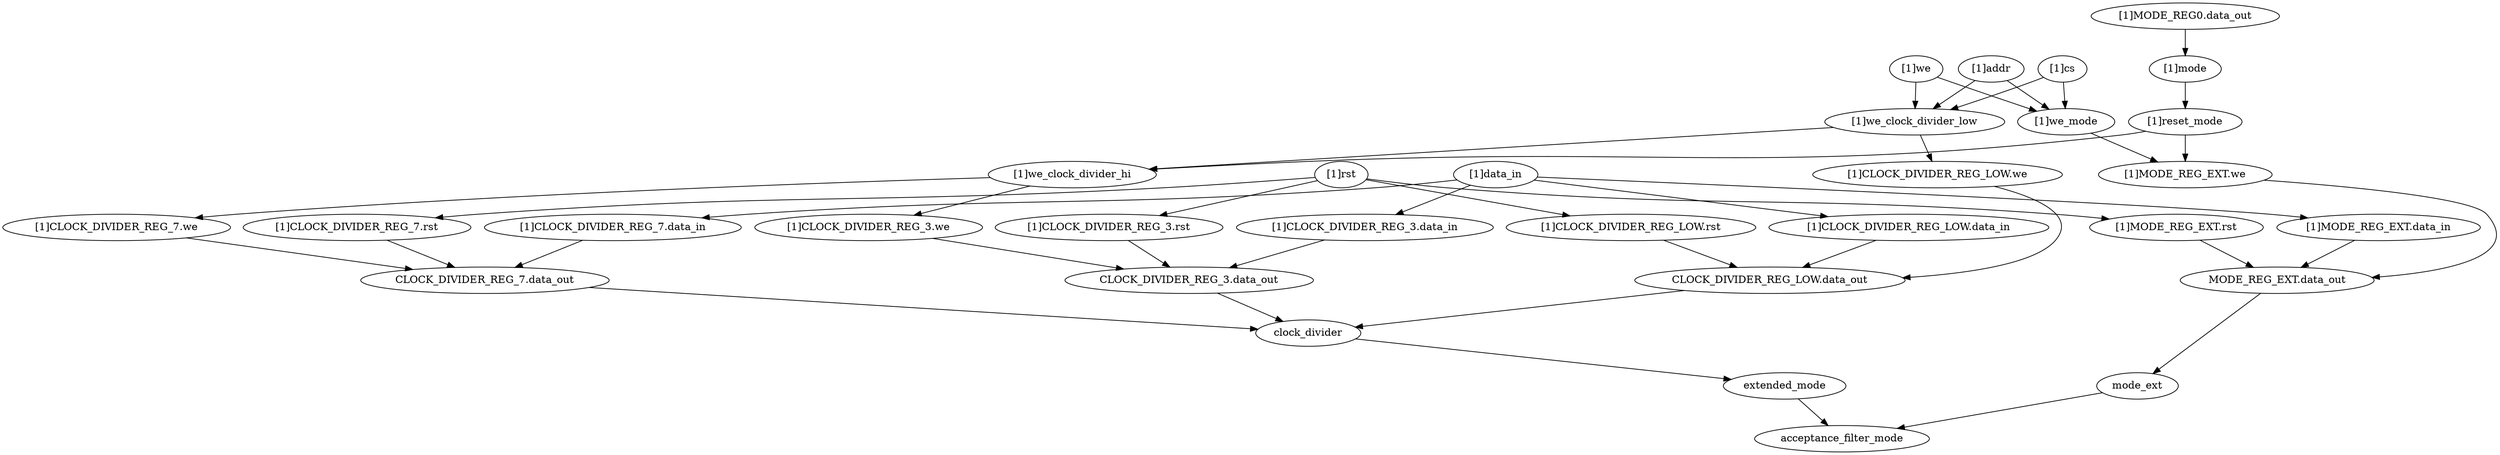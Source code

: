 strict digraph "" {
	"[1]rst"	 [complexity=6,
		importance=0.0445249140384,
		rank=0.0074208190064];
	"[1]CLOCK_DIVIDER_REG_LOW.rst"	 [complexity=6,
		importance=0.0424687983985,
		rank=0.00707813306641];
	"[1]rst" -> "[1]CLOCK_DIVIDER_REG_LOW.rst";
	"[1]CLOCK_DIVIDER_REG_7.rst"	 [complexity=6,
		importance=0.0425824769854,
		rank=0.00709707949757];
	"[1]rst" -> "[1]CLOCK_DIVIDER_REG_7.rst";
	"[1]MODE_REG_EXT.rst"	 [complexity=4,
		importance=0.0260564198641,
		rank=0.00651410496603];
	"[1]rst" -> "[1]MODE_REG_EXT.rst";
	"[1]CLOCK_DIVIDER_REG_3.rst"	 [complexity=6,
		importance=0.0425824769854,
		rank=0.00709707949757];
	"[1]rst" -> "[1]CLOCK_DIVIDER_REG_3.rst";
	"[1]cs"	 [complexity=13,
		importance=0.029302681926,
		rank=0.00225405245585];
	"[1]we_clock_divider_low"	 [complexity=9,
		importance=0.0273602448731,
		rank=0.00304002720812];
	"[1]cs" -> "[1]we_clock_divider_low";
	"[1]we_mode"	 [complexity=4,
		importance=0.0163690417398,
		rank=0.00409226043496];
	"[1]cs" -> "[1]we_mode";
	mode_ext	 [complexity=3,
		importance=0.00699061598845,
		rank=0.00233020532948];
	acceptance_filter_mode	 [complexity=0,
		importance=0.00251957811237,
		rank=0.0];
	mode_ext -> acceptance_filter_mode;
	"[1]CLOCK_DIVIDER_REG_3.we"	 [complexity=6,
		importance=0.0228717600496,
		rank=0.00381196000826];
	"CLOCK_DIVIDER_REG_3.data_out"	 [complexity=5,
		importance=0.0203116492719,
		rank=0.00406232985437];
	"[1]CLOCK_DIVIDER_REG_3.we" -> "CLOCK_DIVIDER_REG_3.data_out";
	"[1]CLOCK_DIVIDER_REG_LOW.we"	 [complexity=6,
		importance=0.0227014384159,
		rank=0.00378357306932];
	"CLOCK_DIVIDER_REG_LOW.data_out"	 [complexity=5,
		importance=0.0202548099784,
		rank=0.00405096199568];
	"[1]CLOCK_DIVIDER_REG_LOW.we" -> "CLOCK_DIVIDER_REG_LOW.data_out";
	"[1]MODE_REG_EXT.we"	 [complexity=4,
		importance=0.0143518219835,
		rank=0.00358795549587];
	"MODE_REG_EXT.data_out"	 [complexity=3,
		importance=0.0120486207112,
		rank=0.00401620690374];
	"[1]MODE_REG_EXT.we" -> "MODE_REG_EXT.data_out";
	"[1]CLOCK_DIVIDER_REG_LOW.rst" -> "CLOCK_DIVIDER_REG_LOW.data_out";
	"[1]we"	 [complexity=13,
		importance=0.029302681926,
		rank=0.00225405245585];
	"[1]we" -> "[1]we_clock_divider_low";
	"[1]we" -> "[1]we_mode";
	"[1]reset_mode"	 [complexity=9,
		importance=0.0281516711355,
		rank=0.0031279634595];
	"[1]reset_mode" -> "[1]MODE_REG_EXT.we";
	"[1]we_clock_divider_hi"	 [complexity=6,
		importance=0.0253430251167,
		rank=0.00422383751945];
	"[1]reset_mode" -> "[1]we_clock_divider_hi";
	"[1]MODE_REG0.data_out"	 [complexity=11,
		importance=0.0398471502675,
		rank=0.00362246820614];
	"[1]mode"	 [complexity=11,
		importance=0.0333450574451,
		rank=0.00303136885865];
	"[1]MODE_REG0.data_out" -> "[1]mode";
	"[1]mode" -> "[1]reset_mode";
	"MODE_REG_EXT.data_out" -> mode_ext;
	"[1]data_in"	 [complexity=7,
		importance=0.0242242662505,
		rank=0.00346060946436];
	"[1]CLOCK_DIVIDER_REG_3.data_in"	 [complexity=7,
		importance=0.0222818291976,
		rank=0.0031831184568];
	"[1]data_in" -> "[1]CLOCK_DIVIDER_REG_3.data_in";
	"[1]CLOCK_DIVIDER_REG_7.data_in"	 [complexity=7,
		importance=0.0222818291976,
		rank=0.0031831184568];
	"[1]data_in" -> "[1]CLOCK_DIVIDER_REG_7.data_in";
	"[1]MODE_REG_EXT.data_in"	 [complexity=5,
		importance=0.0140188006369,
		rank=0.00280376012739];
	"[1]data_in" -> "[1]MODE_REG_EXT.data_in";
	"[1]CLOCK_DIVIDER_REG_LOW.data_in"	 [complexity=7,
		importance=0.0222249899041,
		rank=0.00317499855773];
	"[1]data_in" -> "[1]CLOCK_DIVIDER_REG_LOW.data_in";
	"[1]we_clock_divider_hi" -> "[1]CLOCK_DIVIDER_REG_3.we";
	"[1]CLOCK_DIVIDER_REG_7.we"	 [complexity=6,
		importance=0.0228717600496,
		rank=0.00381196000826];
	"[1]we_clock_divider_hi" -> "[1]CLOCK_DIVIDER_REG_7.we";
	"[1]CLOCK_DIVIDER_REG_3.data_in" -> "CLOCK_DIVIDER_REG_3.data_out";
	"CLOCK_DIVIDER_REG_7.data_out"	 [complexity=5,
		importance=0.0203116492719,
		rank=0.00406232985437];
	"[1]CLOCK_DIVIDER_REG_7.rst" -> "CLOCK_DIVIDER_REG_7.data_out";
	"[1]CLOCK_DIVIDER_REG_7.data_in" -> "CLOCK_DIVIDER_REG_7.data_out";
	clock_divider	 [complexity=5,
		importance=0.0151250818636,
		rank=0.00302501637272];
	"CLOCK_DIVIDER_REG_LOW.data_out" -> clock_divider;
	"[1]we_clock_divider_low" -> "[1]CLOCK_DIVIDER_REG_LOW.we";
	"[1]we_clock_divider_low" -> "[1]we_clock_divider_hi";
	"[1]MODE_REG_EXT.rst" -> "MODE_REG_EXT.data_out";
	extended_mode	 [complexity=3,
		importance=0.00543200461494,
		rank=0.00181066820498];
	clock_divider -> extended_mode;
	"[1]MODE_REG_EXT.data_in" -> "MODE_REG_EXT.data_out";
	extended_mode -> acceptance_filter_mode;
	"[1]CLOCK_DIVIDER_REG_3.rst" -> "CLOCK_DIVIDER_REG_3.data_out";
	"[1]we_mode" -> "[1]MODE_REG_EXT.we";
	"CLOCK_DIVIDER_REG_3.data_out" -> clock_divider;
	"[1]CLOCK_DIVIDER_REG_LOW.data_in" -> "CLOCK_DIVIDER_REG_LOW.data_out";
	"CLOCK_DIVIDER_REG_7.data_out" -> clock_divider;
	"[1]CLOCK_DIVIDER_REG_7.we" -> "CLOCK_DIVIDER_REG_7.data_out";
	"[1]addr"	 [complexity=13,
		importance=0.029302681926,
		rank=0.00225405245585];
	"[1]addr" -> "[1]we_clock_divider_low";
	"[1]addr" -> "[1]we_mode";
}
